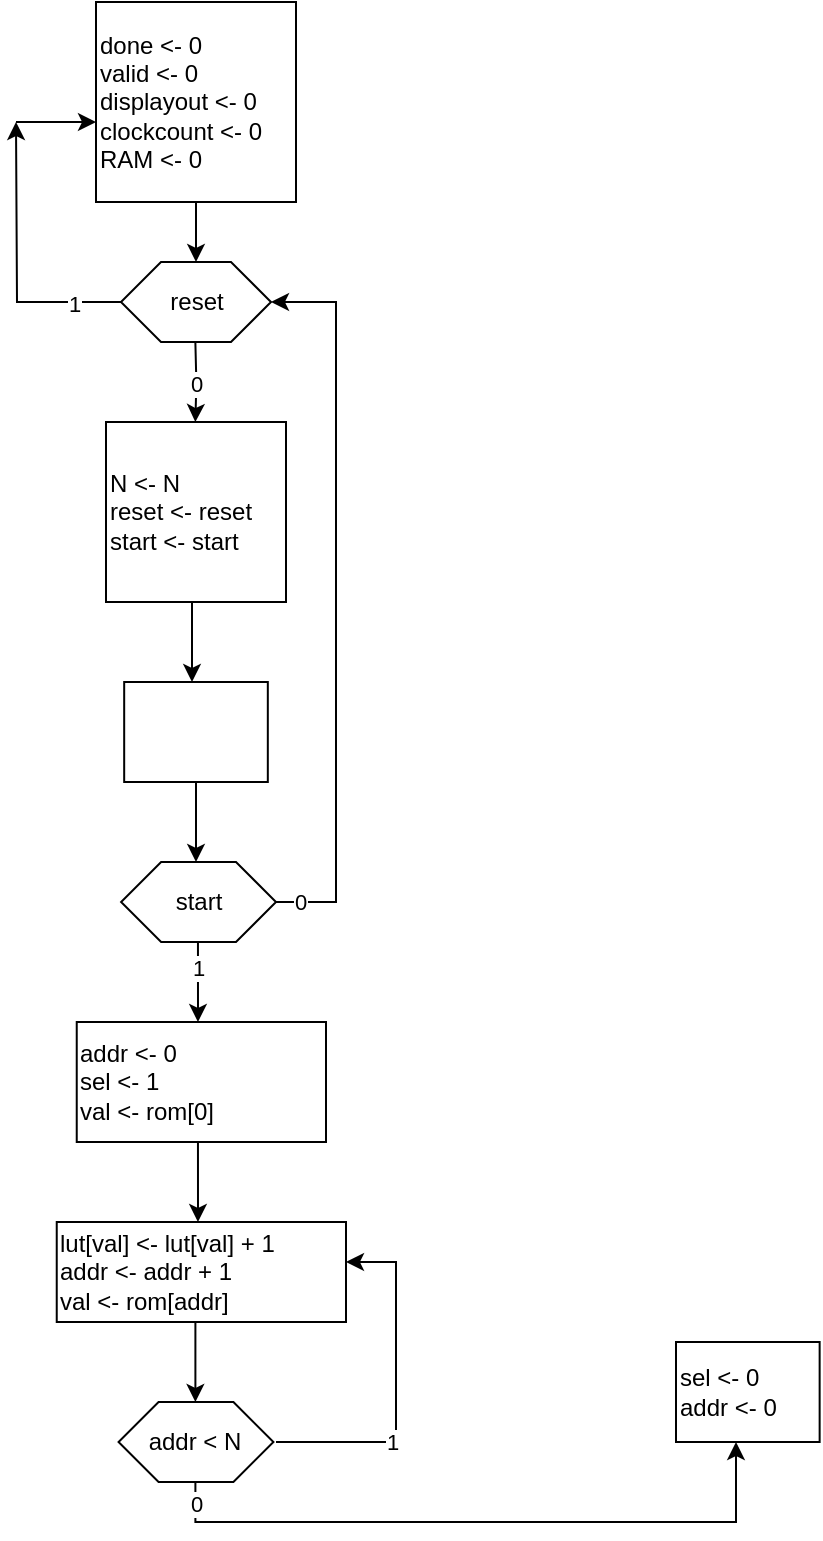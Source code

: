 <mxfile version="22.1.0" type="github">
  <diagram name="Page-1" id="JXgnwg63voDV1en61_65">
    <mxGraphModel dx="956" dy="527" grid="1" gridSize="10" guides="1" tooltips="1" connect="1" arrows="1" fold="1" page="1" pageScale="1" pageWidth="850" pageHeight="1100" math="0" shadow="0">
      <root>
        <mxCell id="0" />
        <mxCell id="1" parent="0" />
        <mxCell id="wS83XRQ52d2ZgOB3fWDj-1" value="" style="edgeStyle=orthogonalEdgeStyle;rounded=0;orthogonalLoop=1;jettySize=auto;html=1;" edge="1" parent="1" source="wS83XRQ52d2ZgOB3fWDj-2" target="wS83XRQ52d2ZgOB3fWDj-6">
          <mxGeometry relative="1" as="geometry" />
        </mxCell>
        <mxCell id="wS83XRQ52d2ZgOB3fWDj-2" value="done &amp;lt;- 0&lt;br&gt;valid &amp;lt;- 0&lt;br&gt;displayout &amp;lt;- 0&lt;br&gt;clockcount &amp;lt;- 0&lt;br&gt;RAM &amp;lt;- 0" style="whiteSpace=wrap;html=1;aspect=fixed;align=left;" vertex="1" parent="1">
          <mxGeometry x="80" y="90" width="100" height="100" as="geometry" />
        </mxCell>
        <mxCell id="wS83XRQ52d2ZgOB3fWDj-3" style="edgeStyle=orthogonalEdgeStyle;rounded=0;orthogonalLoop=1;jettySize=auto;html=1;" edge="1" parent="1" source="wS83XRQ52d2ZgOB3fWDj-6">
          <mxGeometry relative="1" as="geometry">
            <mxPoint x="40" y="150" as="targetPoint" />
          </mxGeometry>
        </mxCell>
        <mxCell id="wS83XRQ52d2ZgOB3fWDj-4" value="1" style="edgeLabel;html=1;align=center;verticalAlign=middle;resizable=0;points=[];" vertex="1" connectable="0" parent="wS83XRQ52d2ZgOB3fWDj-3">
          <mxGeometry x="-0.662" y="1" relative="1" as="geometry">
            <mxPoint as="offset" />
          </mxGeometry>
        </mxCell>
        <mxCell id="wS83XRQ52d2ZgOB3fWDj-6" value="reset" style="shape=hexagon;perimeter=hexagonPerimeter2;whiteSpace=wrap;html=1;fixedSize=1;" vertex="1" parent="1">
          <mxGeometry x="92.5" y="220" width="75" height="40" as="geometry" />
        </mxCell>
        <mxCell id="wS83XRQ52d2ZgOB3fWDj-7" value="" style="endArrow=classic;html=1;rounded=0;" edge="1" parent="1">
          <mxGeometry width="50" height="50" relative="1" as="geometry">
            <mxPoint x="40" y="150" as="sourcePoint" />
            <mxPoint x="80" y="150" as="targetPoint" />
          </mxGeometry>
        </mxCell>
        <mxCell id="wS83XRQ52d2ZgOB3fWDj-9" value="" style="edgeStyle=orthogonalEdgeStyle;rounded=0;orthogonalLoop=1;jettySize=auto;html=1;" edge="1" parent="1" source="wS83XRQ52d2ZgOB3fWDj-10" target="wS83XRQ52d2ZgOB3fWDj-12">
          <mxGeometry relative="1" as="geometry">
            <Array as="points">
              <mxPoint x="128" y="400" />
              <mxPoint x="128" y="400" />
            </Array>
          </mxGeometry>
        </mxCell>
        <mxCell id="wS83XRQ52d2ZgOB3fWDj-10" value="N &amp;lt;- N&lt;br&gt;reset &amp;lt;- reset&lt;br&gt;start &amp;lt;- start&lt;br&gt;" style="whiteSpace=wrap;html=1;aspect=fixed;align=left;" vertex="1" parent="1">
          <mxGeometry x="85" y="300" width="90" height="90" as="geometry" />
        </mxCell>
        <mxCell id="wS83XRQ52d2ZgOB3fWDj-11" value="" style="edgeStyle=orthogonalEdgeStyle;rounded=0;orthogonalLoop=1;jettySize=auto;html=1;" edge="1" parent="1" source="wS83XRQ52d2ZgOB3fWDj-12" target="wS83XRQ52d2ZgOB3fWDj-15">
          <mxGeometry relative="1" as="geometry">
            <Array as="points">
              <mxPoint x="130" y="510" />
              <mxPoint x="130" y="510" />
            </Array>
          </mxGeometry>
        </mxCell>
        <mxCell id="wS83XRQ52d2ZgOB3fWDj-12" value="" style="whiteSpace=wrap;html=1;align=left;" vertex="1" parent="1">
          <mxGeometry x="94.09" y="430" width="71.82" height="50" as="geometry" />
        </mxCell>
        <mxCell id="wS83XRQ52d2ZgOB3fWDj-15" value="start" style="shape=hexagon;perimeter=hexagonPerimeter2;whiteSpace=wrap;html=1;fixedSize=1;" vertex="1" parent="1">
          <mxGeometry x="92.56" y="520" width="77.44" height="40" as="geometry" />
        </mxCell>
        <mxCell id="wS83XRQ52d2ZgOB3fWDj-17" value="0" style="edgeStyle=orthogonalEdgeStyle;rounded=0;orthogonalLoop=1;jettySize=auto;html=1;" edge="1" parent="1">
          <mxGeometry relative="1" as="geometry">
            <mxPoint x="129.68" y="260" as="sourcePoint" />
            <mxPoint x="129.68" y="300" as="targetPoint" />
          </mxGeometry>
        </mxCell>
        <mxCell id="wS83XRQ52d2ZgOB3fWDj-18" value="" style="endArrow=classic;html=1;rounded=0;entryX=1;entryY=0.5;entryDx=0;entryDy=0;" edge="1" parent="1" target="wS83XRQ52d2ZgOB3fWDj-6">
          <mxGeometry width="50" height="50" relative="1" as="geometry">
            <mxPoint x="170" y="540" as="sourcePoint" />
            <mxPoint x="170" y="250" as="targetPoint" />
            <Array as="points">
              <mxPoint x="200" y="540" />
              <mxPoint x="200" y="240" />
            </Array>
          </mxGeometry>
        </mxCell>
        <mxCell id="wS83XRQ52d2ZgOB3fWDj-19" value="0" style="edgeLabel;html=1;align=center;verticalAlign=middle;resizable=0;points=[];" vertex="1" connectable="0" parent="wS83XRQ52d2ZgOB3fWDj-18">
          <mxGeometry x="-0.937" relative="1" as="geometry">
            <mxPoint as="offset" />
          </mxGeometry>
        </mxCell>
        <mxCell id="wS83XRQ52d2ZgOB3fWDj-20" value="" style="edgeStyle=orthogonalEdgeStyle;rounded=0;orthogonalLoop=1;jettySize=auto;html=1;" edge="1" parent="1">
          <mxGeometry relative="1" as="geometry">
            <mxPoint x="130.98" y="560" as="sourcePoint" />
            <mxPoint x="130.98" y="600" as="targetPoint" />
            <Array as="points">
              <mxPoint x="130.98" y="590" />
              <mxPoint x="130.98" y="590" />
            </Array>
          </mxGeometry>
        </mxCell>
        <mxCell id="wS83XRQ52d2ZgOB3fWDj-21" value="1&lt;br&gt;" style="edgeLabel;html=1;align=center;verticalAlign=middle;resizable=0;points=[];" vertex="1" connectable="0" parent="wS83XRQ52d2ZgOB3fWDj-20">
          <mxGeometry x="-0.344" relative="1" as="geometry">
            <mxPoint as="offset" />
          </mxGeometry>
        </mxCell>
        <mxCell id="wS83XRQ52d2ZgOB3fWDj-22" value="addr &amp;lt;- 0&lt;br&gt;sel &amp;lt;- 1&lt;br&gt;val &amp;lt;- rom[0]" style="whiteSpace=wrap;html=1;align=left;" vertex="1" parent="1">
          <mxGeometry x="70.37" y="600" width="124.63" height="60" as="geometry" />
        </mxCell>
        <mxCell id="wS83XRQ52d2ZgOB3fWDj-26" value="sel &amp;lt;- 0&lt;br&gt;addr &amp;lt;- 0&lt;br&gt;" style="whiteSpace=wrap;html=1;align=left;" vertex="1" parent="1">
          <mxGeometry x="370" y="760" width="71.82" height="50" as="geometry" />
        </mxCell>
        <mxCell id="wS83XRQ52d2ZgOB3fWDj-27" value="" style="edgeStyle=orthogonalEdgeStyle;rounded=0;orthogonalLoop=1;jettySize=auto;html=1;" edge="1" parent="1">
          <mxGeometry relative="1" as="geometry">
            <mxPoint x="130.98" y="660" as="sourcePoint" />
            <mxPoint x="130.98" y="700" as="targetPoint" />
            <Array as="points">
              <mxPoint x="130.98" y="690" />
              <mxPoint x="130.98" y="690" />
            </Array>
          </mxGeometry>
        </mxCell>
        <mxCell id="wS83XRQ52d2ZgOB3fWDj-29" value="lut[val] &amp;lt;- lut[val] + 1&lt;br style=&quot;border-color: var(--border-color);&quot;&gt;addr &amp;lt;- addr + 1&lt;br&gt;val &amp;lt;- rom[addr]" style="whiteSpace=wrap;html=1;align=left;" vertex="1" parent="1">
          <mxGeometry x="60.37" y="700" width="144.63" height="50" as="geometry" />
        </mxCell>
        <mxCell id="wS83XRQ52d2ZgOB3fWDj-31" value="addr &amp;lt; N" style="shape=hexagon;perimeter=hexagonPerimeter2;whiteSpace=wrap;html=1;fixedSize=1;" vertex="1" parent="1">
          <mxGeometry x="91.28" y="790" width="77.44" height="40" as="geometry" />
        </mxCell>
        <mxCell id="wS83XRQ52d2ZgOB3fWDj-32" value="" style="edgeStyle=orthogonalEdgeStyle;rounded=0;orthogonalLoop=1;jettySize=auto;html=1;" edge="1" parent="1">
          <mxGeometry relative="1" as="geometry">
            <mxPoint x="129.7" y="750" as="sourcePoint" />
            <mxPoint x="129.7" y="790" as="targetPoint" />
            <Array as="points">
              <mxPoint x="129.7" y="780" />
              <mxPoint x="129.7" y="780" />
            </Array>
          </mxGeometry>
        </mxCell>
        <mxCell id="wS83XRQ52d2ZgOB3fWDj-33" value="" style="edgeStyle=orthogonalEdgeStyle;rounded=0;orthogonalLoop=1;jettySize=auto;html=1;" edge="1" parent="1" target="wS83XRQ52d2ZgOB3fWDj-29">
          <mxGeometry relative="1" as="geometry">
            <mxPoint x="170" y="810" as="sourcePoint" />
            <mxPoint x="210" y="720" as="targetPoint" />
            <Array as="points">
              <mxPoint x="230" y="810" />
              <mxPoint x="230" y="720" />
            </Array>
          </mxGeometry>
        </mxCell>
        <mxCell id="wS83XRQ52d2ZgOB3fWDj-34" value="1&lt;br&gt;" style="edgeLabel;html=1;align=center;verticalAlign=middle;resizable=0;points=[];" vertex="1" connectable="0" parent="wS83XRQ52d2ZgOB3fWDj-33">
          <mxGeometry x="-0.344" relative="1" as="geometry">
            <mxPoint as="offset" />
          </mxGeometry>
        </mxCell>
        <mxCell id="wS83XRQ52d2ZgOB3fWDj-35" value="" style="edgeStyle=orthogonalEdgeStyle;rounded=0;orthogonalLoop=1;jettySize=auto;html=1;" edge="1" parent="1">
          <mxGeometry relative="1" as="geometry">
            <mxPoint x="129.7" y="830" as="sourcePoint" />
            <mxPoint x="400" y="810" as="targetPoint" />
            <Array as="points">
              <mxPoint x="130" y="850" />
            </Array>
          </mxGeometry>
        </mxCell>
        <mxCell id="wS83XRQ52d2ZgOB3fWDj-36" value="0" style="edgeLabel;html=1;align=center;verticalAlign=middle;resizable=0;points=[];" vertex="1" connectable="0" parent="wS83XRQ52d2ZgOB3fWDj-35">
          <mxGeometry x="-0.937" relative="1" as="geometry">
            <mxPoint as="offset" />
          </mxGeometry>
        </mxCell>
      </root>
    </mxGraphModel>
  </diagram>
</mxfile>
